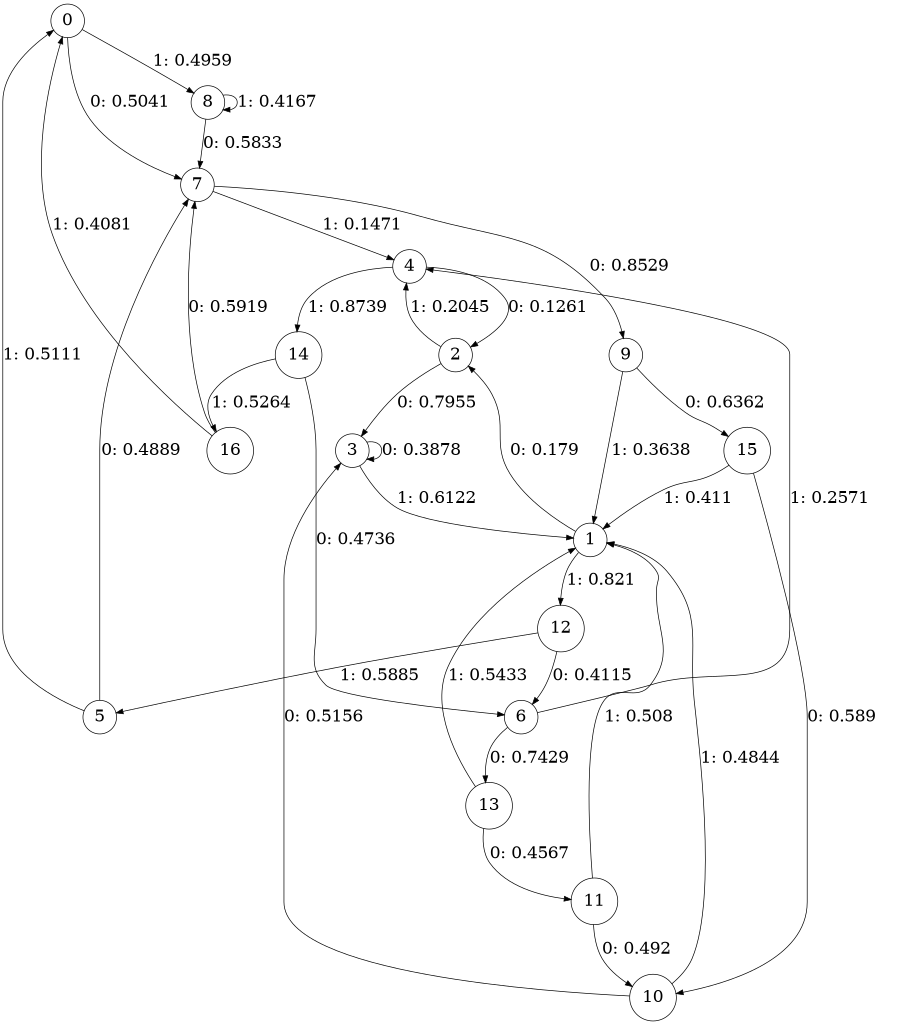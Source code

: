 digraph "ch2faceL6" {
size = "6,8.5";
ratio = "fill";
node [shape = circle];
node [fontsize = 24];
edge [fontsize = 24];
0 -> 7 [label = "0: 0.5041   "];
0 -> 8 [label = "1: 0.4959   "];
1 -> 2 [label = "0: 0.179    "];
1 -> 12 [label = "1: 0.821    "];
2 -> 3 [label = "0: 0.7955   "];
2 -> 4 [label = "1: 0.2045   "];
3 -> 3 [label = "0: 0.3878   "];
3 -> 1 [label = "1: 0.6122   "];
4 -> 2 [label = "0: 0.1261   "];
4 -> 14 [label = "1: 0.8739   "];
5 -> 7 [label = "0: 0.4889   "];
5 -> 0 [label = "1: 0.5111   "];
6 -> 13 [label = "0: 0.7429   "];
6 -> 4 [label = "1: 0.2571   "];
7 -> 9 [label = "0: 0.8529   "];
7 -> 4 [label = "1: 0.1471   "];
8 -> 7 [label = "0: 0.5833   "];
8 -> 8 [label = "1: 0.4167   "];
9 -> 15 [label = "0: 0.6362   "];
9 -> 1 [label = "1: 0.3638   "];
10 -> 3 [label = "0: 0.5156   "];
10 -> 1 [label = "1: 0.4844   "];
11 -> 10 [label = "0: 0.492    "];
11 -> 1 [label = "1: 0.508    "];
12 -> 6 [label = "0: 0.4115   "];
12 -> 5 [label = "1: 0.5885   "];
13 -> 11 [label = "0: 0.4567   "];
13 -> 1 [label = "1: 0.5433   "];
14 -> 6 [label = "0: 0.4736   "];
14 -> 16 [label = "1: 0.5264   "];
15 -> 10 [label = "0: 0.589    "];
15 -> 1 [label = "1: 0.411    "];
16 -> 7 [label = "0: 0.5919   "];
16 -> 0 [label = "1: 0.4081   "];
}
